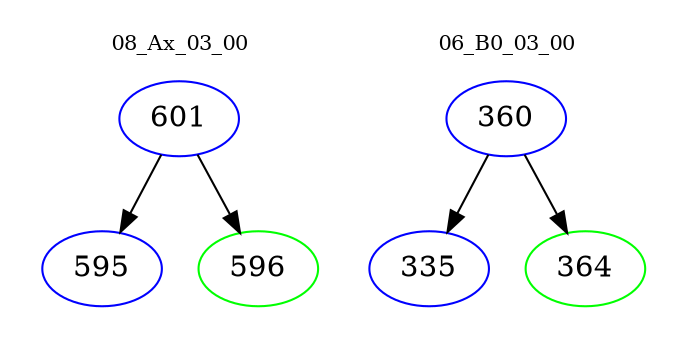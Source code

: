 digraph{
subgraph cluster_0 {
color = white
label = "08_Ax_03_00";
fontsize=10;
T0_601 [label="601", color="blue"]
T0_601 -> T0_595 [color="black"]
T0_595 [label="595", color="blue"]
T0_601 -> T0_596 [color="black"]
T0_596 [label="596", color="green"]
}
subgraph cluster_1 {
color = white
label = "06_B0_03_00";
fontsize=10;
T1_360 [label="360", color="blue"]
T1_360 -> T1_335 [color="black"]
T1_335 [label="335", color="blue"]
T1_360 -> T1_364 [color="black"]
T1_364 [label="364", color="green"]
}
}

